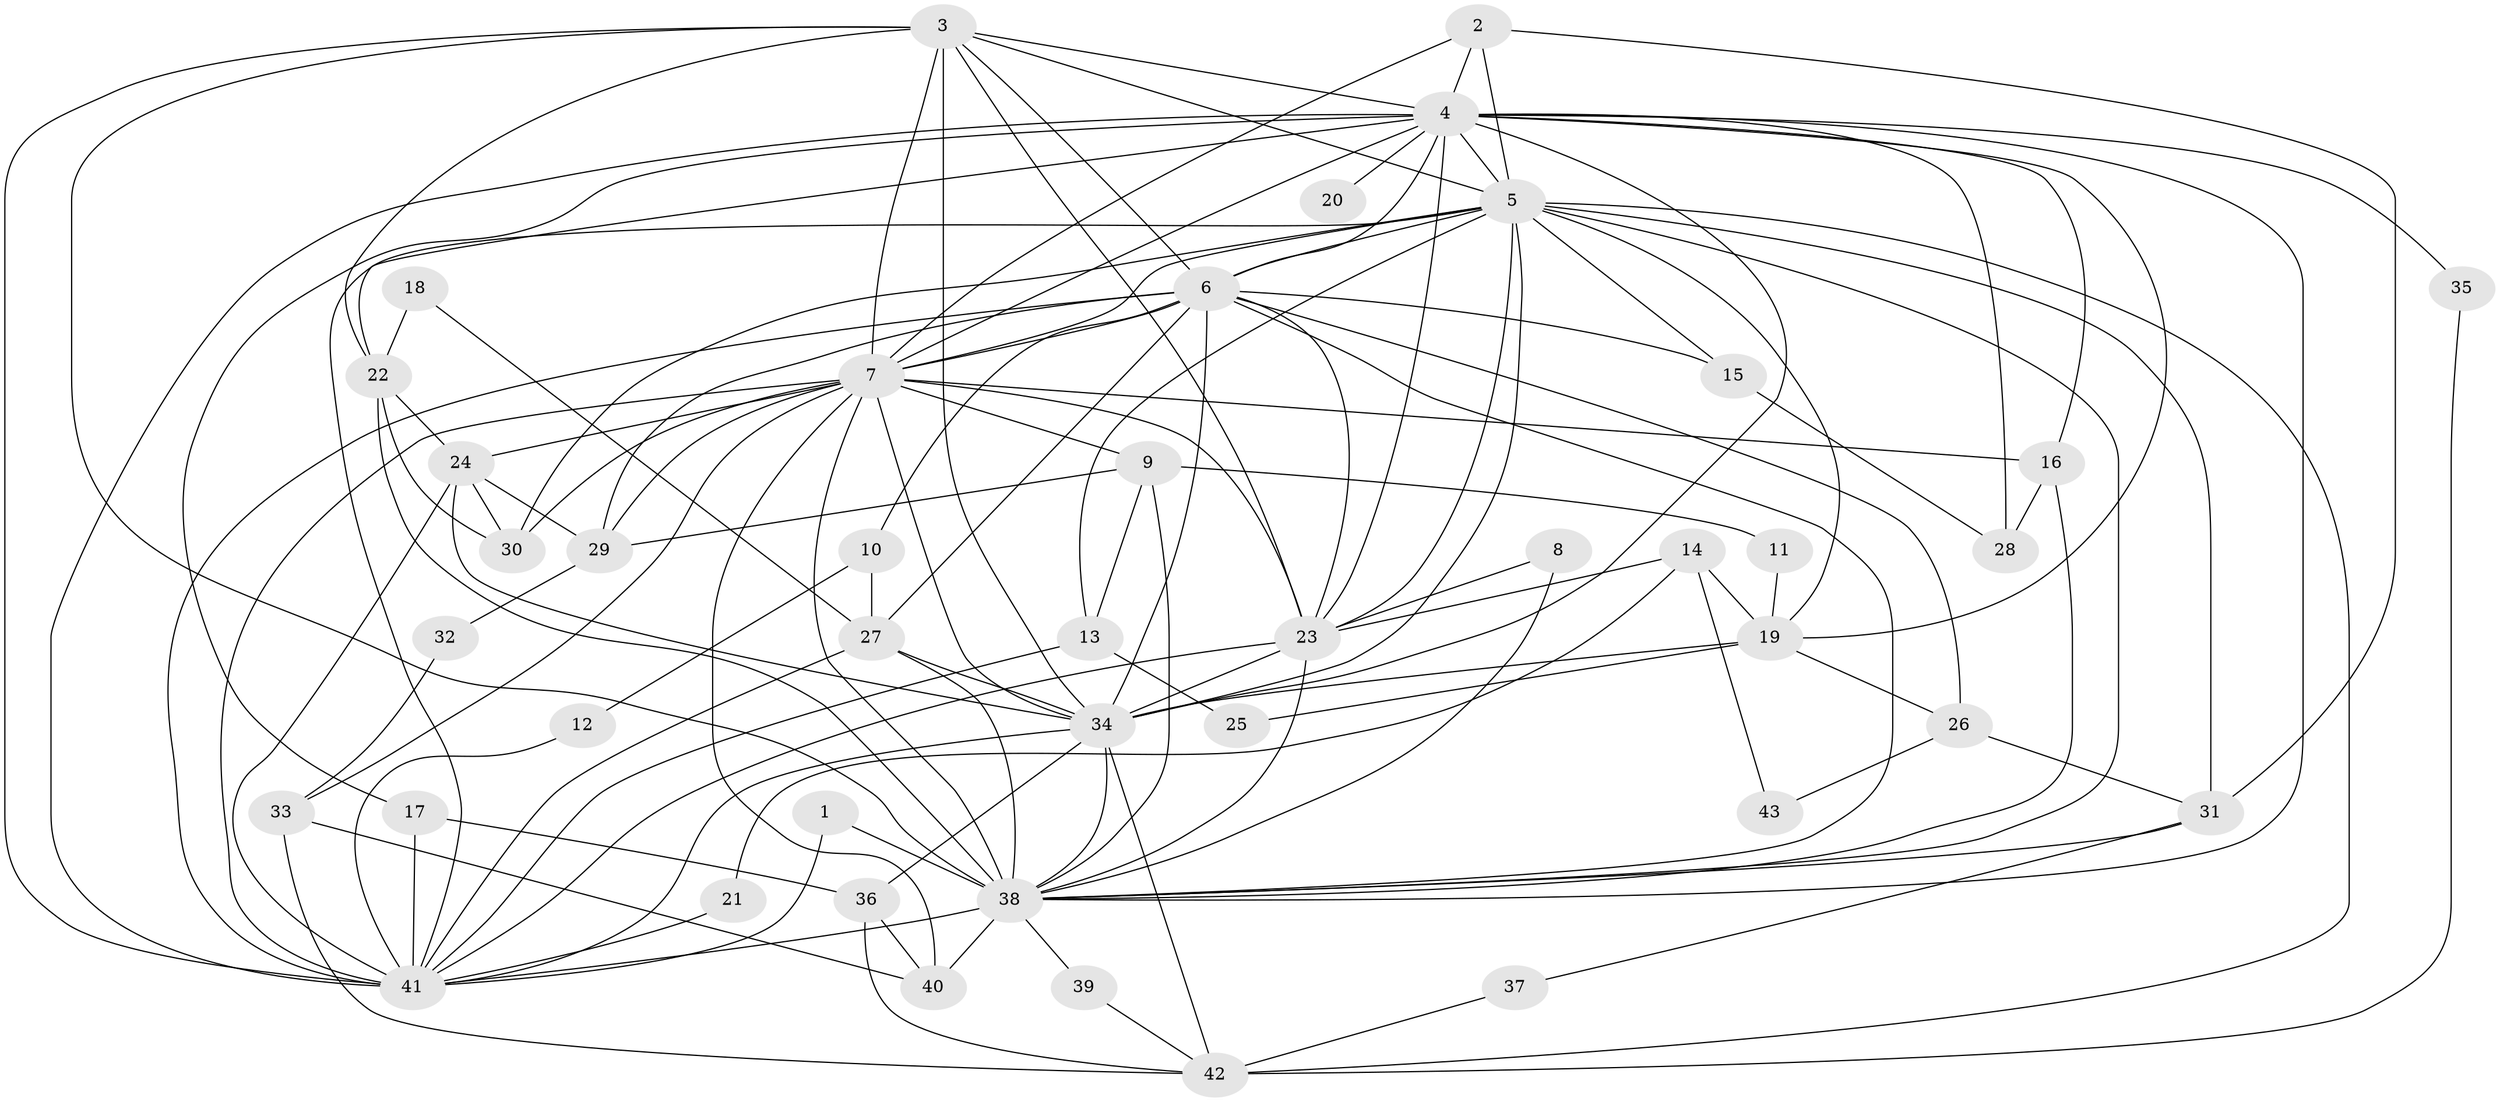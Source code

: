 // original degree distribution, {10: 0.011764705882352941, 20: 0.023529411764705882, 24: 0.011764705882352941, 19: 0.011764705882352941, 13: 0.011764705882352941, 22: 0.011764705882352941, 18: 0.011764705882352941, 16: 0.011764705882352941, 14: 0.011764705882352941, 2: 0.5764705882352941, 6: 0.047058823529411764, 4: 0.09411764705882353, 3: 0.09411764705882353, 5: 0.047058823529411764, 8: 0.023529411764705882}
// Generated by graph-tools (version 1.1) at 2025/36/03/04/25 23:36:14]
// undirected, 43 vertices, 122 edges
graph export_dot {
  node [color=gray90,style=filled];
  1;
  2;
  3;
  4;
  5;
  6;
  7;
  8;
  9;
  10;
  11;
  12;
  13;
  14;
  15;
  16;
  17;
  18;
  19;
  20;
  21;
  22;
  23;
  24;
  25;
  26;
  27;
  28;
  29;
  30;
  31;
  32;
  33;
  34;
  35;
  36;
  37;
  38;
  39;
  40;
  41;
  42;
  43;
  1 -- 38 [weight=1.0];
  1 -- 41 [weight=1.0];
  2 -- 4 [weight=1.0];
  2 -- 5 [weight=1.0];
  2 -- 7 [weight=1.0];
  2 -- 31 [weight=1.0];
  3 -- 4 [weight=2.0];
  3 -- 5 [weight=2.0];
  3 -- 6 [weight=2.0];
  3 -- 7 [weight=2.0];
  3 -- 22 [weight=1.0];
  3 -- 23 [weight=3.0];
  3 -- 34 [weight=3.0];
  3 -- 38 [weight=3.0];
  3 -- 41 [weight=3.0];
  4 -- 5 [weight=1.0];
  4 -- 6 [weight=1.0];
  4 -- 7 [weight=1.0];
  4 -- 16 [weight=1.0];
  4 -- 17 [weight=1.0];
  4 -- 19 [weight=1.0];
  4 -- 20 [weight=1.0];
  4 -- 22 [weight=1.0];
  4 -- 23 [weight=1.0];
  4 -- 28 [weight=1.0];
  4 -- 34 [weight=1.0];
  4 -- 35 [weight=1.0];
  4 -- 38 [weight=2.0];
  4 -- 41 [weight=1.0];
  5 -- 6 [weight=2.0];
  5 -- 7 [weight=1.0];
  5 -- 13 [weight=1.0];
  5 -- 15 [weight=1.0];
  5 -- 19 [weight=1.0];
  5 -- 23 [weight=1.0];
  5 -- 30 [weight=1.0];
  5 -- 31 [weight=3.0];
  5 -- 34 [weight=2.0];
  5 -- 38 [weight=1.0];
  5 -- 41 [weight=1.0];
  5 -- 42 [weight=1.0];
  6 -- 7 [weight=2.0];
  6 -- 10 [weight=1.0];
  6 -- 15 [weight=1.0];
  6 -- 23 [weight=1.0];
  6 -- 26 [weight=1.0];
  6 -- 27 [weight=1.0];
  6 -- 29 [weight=1.0];
  6 -- 34 [weight=1.0];
  6 -- 38 [weight=1.0];
  6 -- 41 [weight=1.0];
  7 -- 9 [weight=1.0];
  7 -- 16 [weight=1.0];
  7 -- 23 [weight=2.0];
  7 -- 24 [weight=1.0];
  7 -- 29 [weight=1.0];
  7 -- 30 [weight=1.0];
  7 -- 33 [weight=1.0];
  7 -- 34 [weight=1.0];
  7 -- 38 [weight=3.0];
  7 -- 40 [weight=1.0];
  7 -- 41 [weight=1.0];
  8 -- 23 [weight=1.0];
  8 -- 38 [weight=1.0];
  9 -- 11 [weight=1.0];
  9 -- 13 [weight=1.0];
  9 -- 29 [weight=2.0];
  9 -- 38 [weight=1.0];
  10 -- 12 [weight=1.0];
  10 -- 27 [weight=1.0];
  11 -- 19 [weight=1.0];
  12 -- 41 [weight=1.0];
  13 -- 25 [weight=1.0];
  13 -- 41 [weight=1.0];
  14 -- 19 [weight=2.0];
  14 -- 21 [weight=1.0];
  14 -- 23 [weight=1.0];
  14 -- 43 [weight=1.0];
  15 -- 28 [weight=1.0];
  16 -- 28 [weight=1.0];
  16 -- 38 [weight=1.0];
  17 -- 36 [weight=1.0];
  17 -- 41 [weight=1.0];
  18 -- 22 [weight=1.0];
  18 -- 27 [weight=1.0];
  19 -- 25 [weight=1.0];
  19 -- 26 [weight=1.0];
  19 -- 34 [weight=1.0];
  21 -- 41 [weight=1.0];
  22 -- 24 [weight=1.0];
  22 -- 30 [weight=1.0];
  22 -- 38 [weight=1.0];
  23 -- 34 [weight=2.0];
  23 -- 38 [weight=1.0];
  23 -- 41 [weight=1.0];
  24 -- 29 [weight=1.0];
  24 -- 30 [weight=1.0];
  24 -- 34 [weight=1.0];
  24 -- 41 [weight=1.0];
  26 -- 31 [weight=1.0];
  26 -- 43 [weight=1.0];
  27 -- 34 [weight=1.0];
  27 -- 38 [weight=1.0];
  27 -- 41 [weight=1.0];
  29 -- 32 [weight=1.0];
  31 -- 37 [weight=1.0];
  31 -- 38 [weight=1.0];
  32 -- 33 [weight=1.0];
  33 -- 40 [weight=1.0];
  33 -- 42 [weight=1.0];
  34 -- 36 [weight=1.0];
  34 -- 38 [weight=1.0];
  34 -- 41 [weight=1.0];
  34 -- 42 [weight=1.0];
  35 -- 42 [weight=1.0];
  36 -- 40 [weight=1.0];
  36 -- 42 [weight=1.0];
  37 -- 42 [weight=1.0];
  38 -- 39 [weight=1.0];
  38 -- 40 [weight=2.0];
  38 -- 41 [weight=2.0];
  39 -- 42 [weight=1.0];
}
